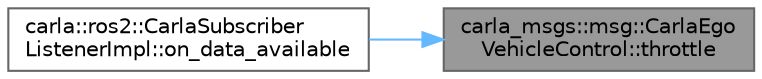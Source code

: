 digraph "carla_msgs::msg::CarlaEgoVehicleControl::throttle"
{
 // INTERACTIVE_SVG=YES
 // LATEX_PDF_SIZE
  bgcolor="transparent";
  edge [fontname=Helvetica,fontsize=10,labelfontname=Helvetica,labelfontsize=10];
  node [fontname=Helvetica,fontsize=10,shape=box,height=0.2,width=0.4];
  rankdir="RL";
  Node1 [id="Node000001",label="carla_msgs::msg::CarlaEgo\lVehicleControl::throttle",height=0.2,width=0.4,color="gray40", fillcolor="grey60", style="filled", fontcolor="black",tooltip="This function sets a value in member throttle"];
  Node1 -> Node2 [id="edge1_Node000001_Node000002",dir="back",color="steelblue1",style="solid",tooltip=" "];
  Node2 [id="Node000002",label="carla::ros2::CarlaSubscriber\lListenerImpl::on_data_available",height=0.2,width=0.4,color="grey40", fillcolor="white", style="filled",URL="$dc/dce/classcarla_1_1ros2_1_1CarlaSubscriberListenerImpl.html#ad56602f06567ca292691b95986327564",tooltip=" "];
}

